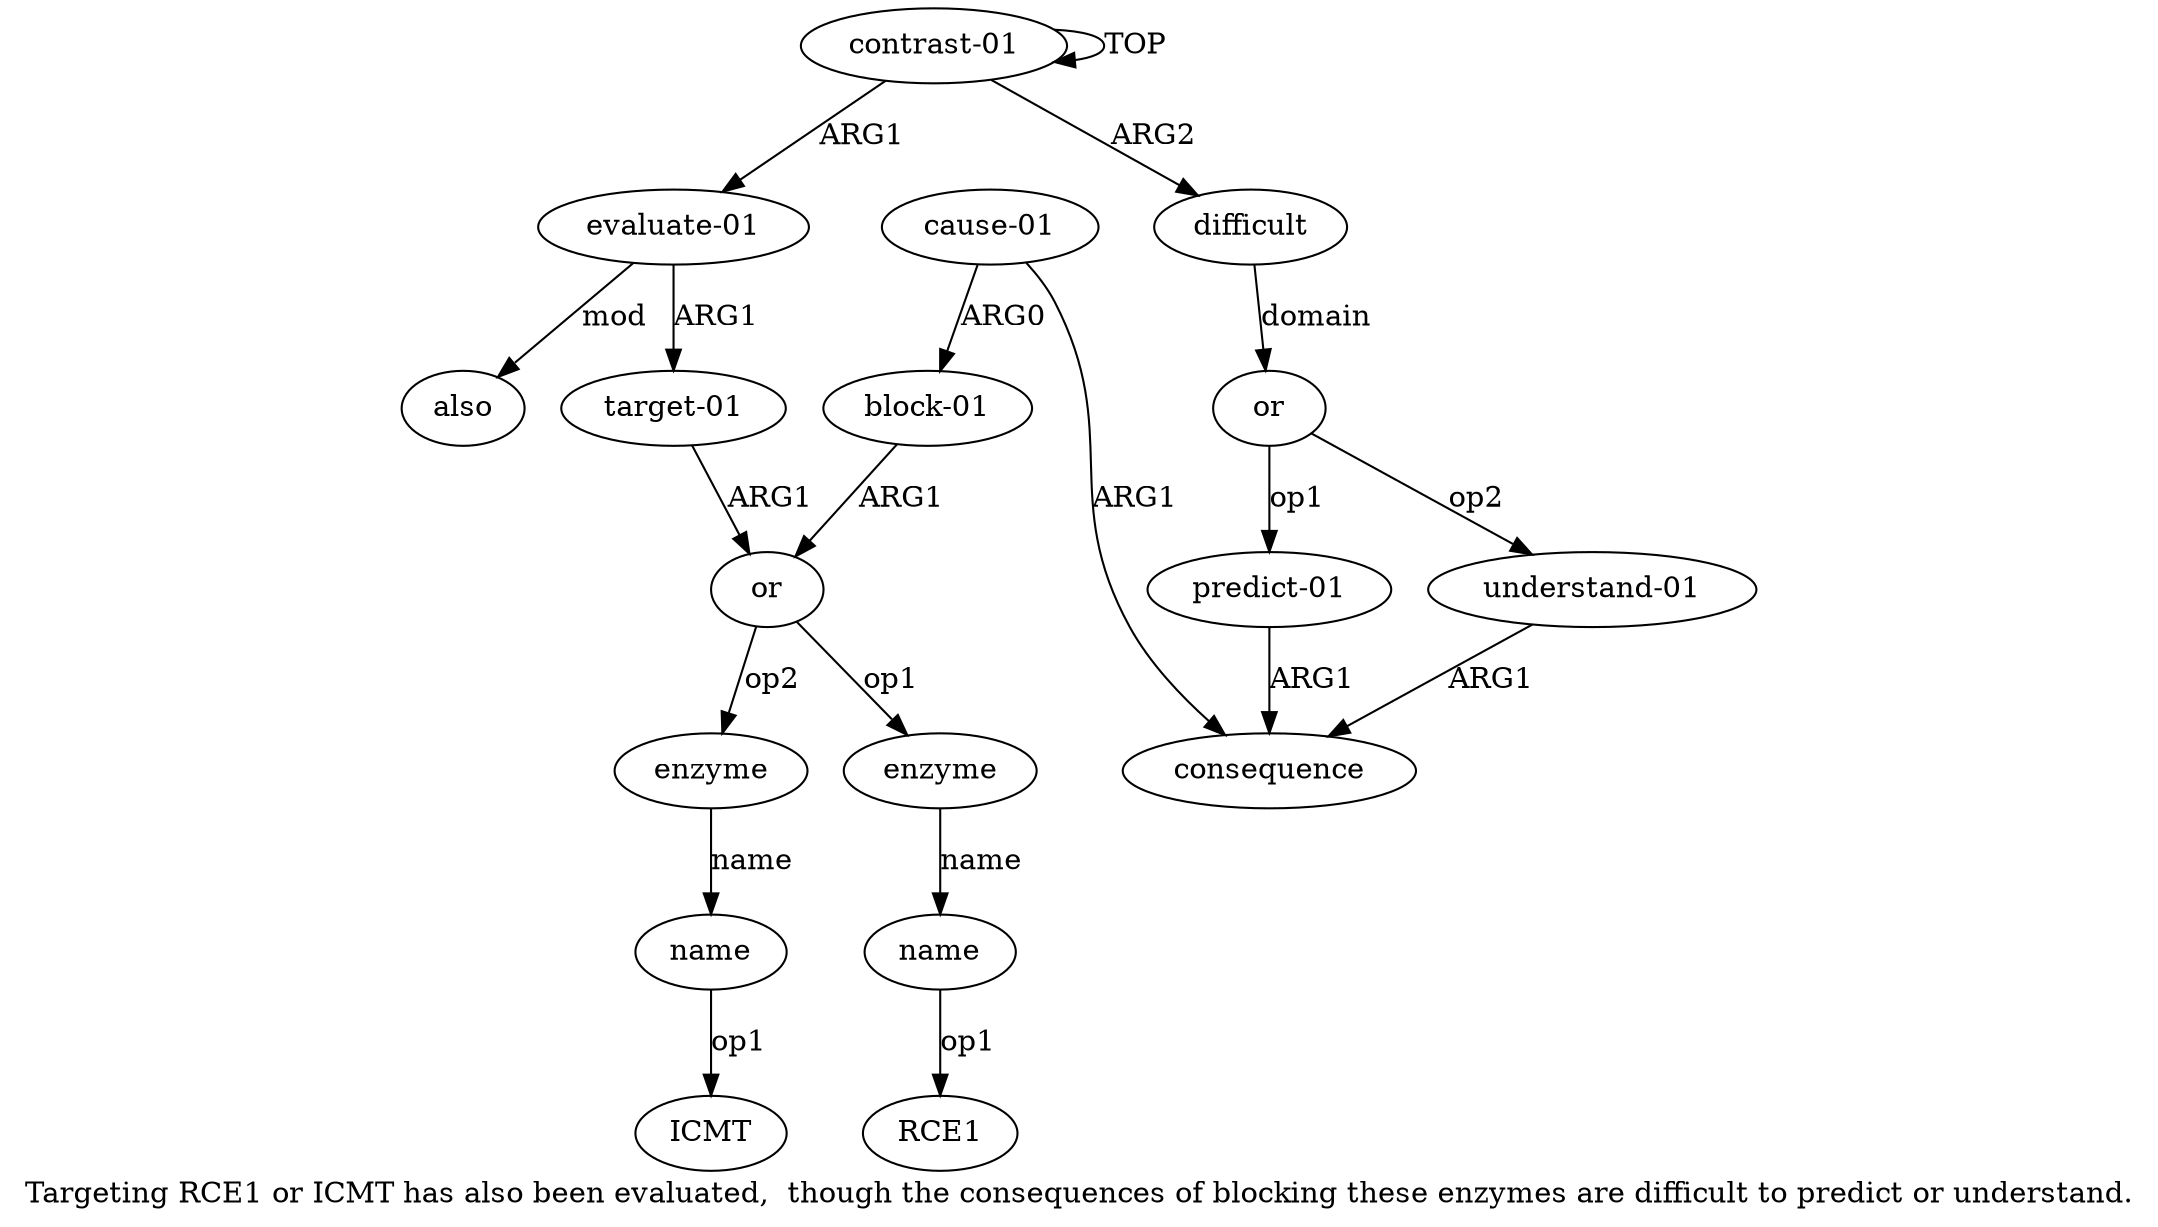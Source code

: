 digraph  {
	graph [label="Targeting RCE1 or ICMT has also been evaluated,  though the consequences of blocking these enzymes are difficult to predict or understand."];
	node [label="\N"];
	a15	 [color=black,
		gold_ind=15,
		gold_label="understand-01",
		label="understand-01",
		test_ind=15,
		test_label="understand-01"];
	a12	 [color=black,
		gold_ind=12,
		gold_label=consequence,
		label=consequence,
		test_ind=12,
		test_label=consequence];
	a15 -> a12 [key=0,
	color=black,
	gold_label=ARG1,
	label=ARG1,
	test_label=ARG1];
a14 [color=black,
	gold_ind=14,
	gold_label="block-01",
	label="block-01",
	test_ind=14,
	test_label="block-01"];
a3 [color=black,
	gold_ind=3,
	gold_label=or,
	label=or,
	test_ind=3,
	test_label=or];
a14 -> a3 [key=0,
color=black,
gold_label=ARG1,
label=ARG1,
test_label=ARG1];
a11 [color=black,
gold_ind=11,
gold_label="predict-01",
label="predict-01",
test_ind=11,
test_label="predict-01"];
a11 -> a12 [key=0,
color=black,
gold_label=ARG1,
label=ARG1,
test_label=ARG1];
a10 [color=black,
gold_ind=10,
gold_label=or,
label=or,
test_ind=10,
test_label=or];
a10 -> a15 [key=0,
color=black,
gold_label=op2,
label=op2,
test_label=op2];
a10 -> a11 [key=0,
color=black,
gold_label=op1,
label=op1,
test_label=op1];
a13 [color=black,
gold_ind=13,
gold_label="cause-01",
label="cause-01",
test_ind=13,
test_label="cause-01"];
a13 -> a14 [key=0,
color=black,
gold_label=ARG0,
label=ARG0,
test_label=ARG0];
a13 -> a12 [key=0,
color=black,
gold_label=ARG1,
label=ARG1,
test_label=ARG1];
"a7 ICMT" [color=black,
gold_ind=-1,
gold_label=ICMT,
label=ICMT,
test_ind=-1,
test_label=ICMT];
a1 [color=black,
gold_ind=1,
gold_label="evaluate-01",
label="evaluate-01",
test_ind=1,
test_label="evaluate-01"];
a2 [color=black,
gold_ind=2,
gold_label="target-01",
label="target-01",
test_ind=2,
test_label="target-01"];
a1 -> a2 [key=0,
color=black,
gold_label=ARG1,
label=ARG1,
test_label=ARG1];
a8 [color=black,
gold_ind=8,
gold_label=also,
label=also,
test_ind=8,
test_label=also];
a1 -> a8 [key=0,
color=black,
gold_label=mod,
label=mod,
test_label=mod];
a0 [color=black,
gold_ind=0,
gold_label="contrast-01",
label="contrast-01",
test_ind=0,
test_label="contrast-01"];
a0 -> a1 [key=0,
color=black,
gold_label=ARG1,
label=ARG1,
test_label=ARG1];
a0 -> a0 [key=0,
color=black,
gold_label=TOP,
label=TOP,
test_label=TOP];
a9 [color=black,
gold_ind=9,
gold_label=difficult,
label=difficult,
test_ind=9,
test_label=difficult];
a0 -> a9 [key=0,
color=black,
gold_label=ARG2,
label=ARG2,
test_label=ARG2];
a4 [color=black,
gold_ind=4,
gold_label=enzyme,
label=enzyme,
test_ind=4,
test_label=enzyme];
a3 -> a4 [key=0,
color=black,
gold_label=op1,
label=op1,
test_label=op1];
a6 [color=black,
gold_ind=6,
gold_label=enzyme,
label=enzyme,
test_ind=6,
test_label=enzyme];
a3 -> a6 [key=0,
color=black,
gold_label=op2,
label=op2,
test_label=op2];
a2 -> a3 [key=0,
color=black,
gold_label=ARG1,
label=ARG1,
test_label=ARG1];
a5 [color=black,
gold_ind=5,
gold_label=name,
label=name,
test_ind=5,
test_label=name];
"a5 RCE1" [color=black,
gold_ind=-1,
gold_label=RCE1,
label=RCE1,
test_ind=-1,
test_label=RCE1];
a5 -> "a5 RCE1" [key=0,
color=black,
gold_label=op1,
label=op1,
test_label=op1];
a4 -> a5 [key=0,
color=black,
gold_label=name,
label=name,
test_label=name];
a7 [color=black,
gold_ind=7,
gold_label=name,
label=name,
test_ind=7,
test_label=name];
a7 -> "a7 ICMT" [key=0,
color=black,
gold_label=op1,
label=op1,
test_label=op1];
a6 -> a7 [key=0,
color=black,
gold_label=name,
label=name,
test_label=name];
a9 -> a10 [key=0,
color=black,
gold_label=domain,
label=domain,
test_label=domain];
}
